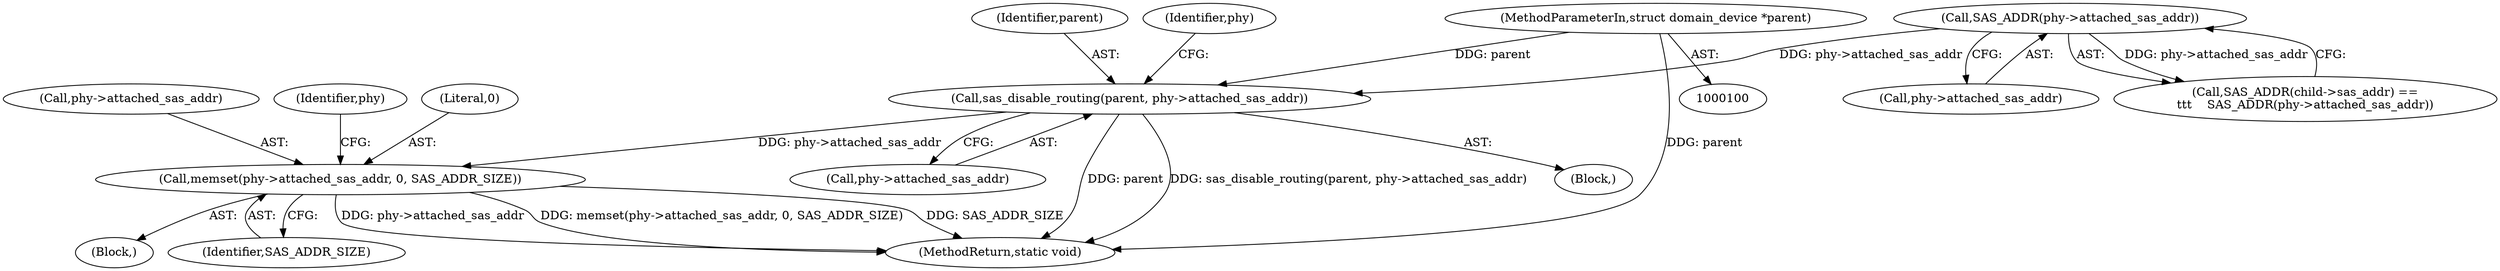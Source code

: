 digraph "0_linux_0558f33c06bb910e2879e355192227a8e8f0219d_8@API" {
"1000180" [label="(Call,memset(phy->attached_sas_addr, 0, SAS_ADDR_SIZE))"];
"1000175" [label="(Call,sas_disable_routing(parent, phy->attached_sas_addr))"];
"1000101" [label="(MethodParameterIn,struct domain_device *parent)"];
"1000137" [label="(Call,SAS_ADDR(phy->attached_sas_addr))"];
"1000129" [label="(Block,)"];
"1000180" [label="(Call,memset(phy->attached_sas_addr, 0, SAS_ADDR_SIZE))"];
"1000176" [label="(Identifier,parent)"];
"1000182" [label="(Identifier,phy)"];
"1000104" [label="(Block,)"];
"1000188" [label="(Identifier,phy)"];
"1000175" [label="(Call,sas_disable_routing(parent, phy->attached_sas_addr))"];
"1000132" [label="(Call,SAS_ADDR(child->sas_addr) ==\n\t\t\t    SAS_ADDR(phy->attached_sas_addr))"];
"1000220" [label="(MethodReturn,static void)"];
"1000184" [label="(Literal,0)"];
"1000185" [label="(Identifier,SAS_ADDR_SIZE)"];
"1000101" [label="(MethodParameterIn,struct domain_device *parent)"];
"1000138" [label="(Call,phy->attached_sas_addr)"];
"1000177" [label="(Call,phy->attached_sas_addr)"];
"1000181" [label="(Call,phy->attached_sas_addr)"];
"1000137" [label="(Call,SAS_ADDR(phy->attached_sas_addr))"];
"1000180" -> "1000104"  [label="AST: "];
"1000180" -> "1000185"  [label="CFG: "];
"1000181" -> "1000180"  [label="AST: "];
"1000184" -> "1000180"  [label="AST: "];
"1000185" -> "1000180"  [label="AST: "];
"1000188" -> "1000180"  [label="CFG: "];
"1000180" -> "1000220"  [label="DDG: SAS_ADDR_SIZE"];
"1000180" -> "1000220"  [label="DDG: phy->attached_sas_addr"];
"1000180" -> "1000220"  [label="DDG: memset(phy->attached_sas_addr, 0, SAS_ADDR_SIZE)"];
"1000175" -> "1000180"  [label="DDG: phy->attached_sas_addr"];
"1000175" -> "1000129"  [label="AST: "];
"1000175" -> "1000177"  [label="CFG: "];
"1000176" -> "1000175"  [label="AST: "];
"1000177" -> "1000175"  [label="AST: "];
"1000182" -> "1000175"  [label="CFG: "];
"1000175" -> "1000220"  [label="DDG: parent"];
"1000175" -> "1000220"  [label="DDG: sas_disable_routing(parent, phy->attached_sas_addr)"];
"1000101" -> "1000175"  [label="DDG: parent"];
"1000137" -> "1000175"  [label="DDG: phy->attached_sas_addr"];
"1000101" -> "1000100"  [label="AST: "];
"1000101" -> "1000220"  [label="DDG: parent"];
"1000137" -> "1000132"  [label="AST: "];
"1000137" -> "1000138"  [label="CFG: "];
"1000138" -> "1000137"  [label="AST: "];
"1000132" -> "1000137"  [label="CFG: "];
"1000137" -> "1000132"  [label="DDG: phy->attached_sas_addr"];
}
